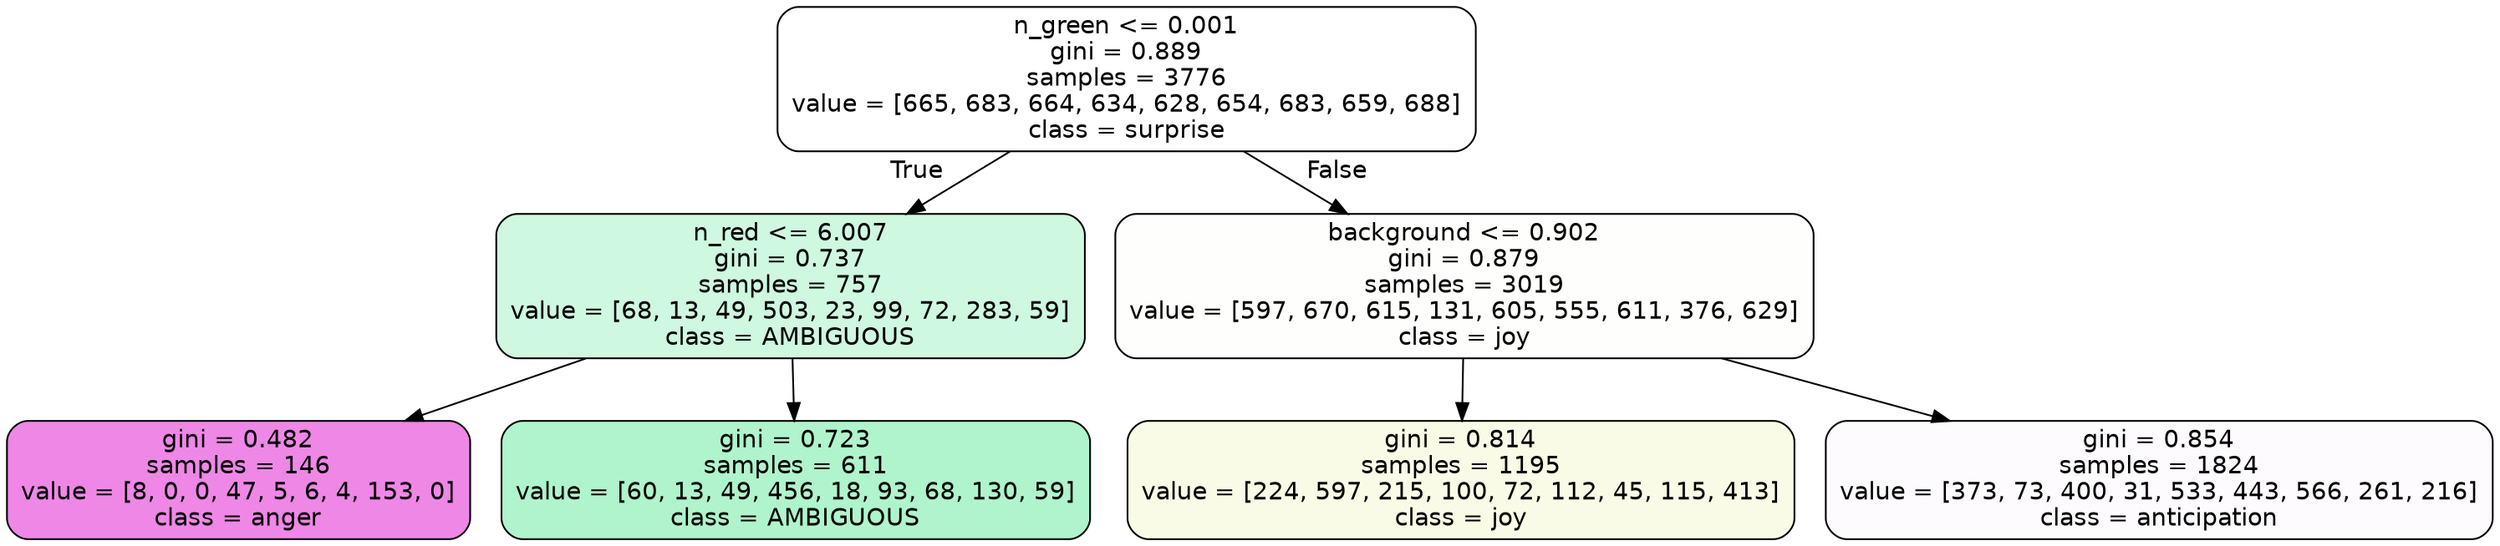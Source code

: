 digraph Tree {
node [shape=box, style="filled, rounded", color="black", fontname=helvetica] ;
edge [fontname=helvetica] ;
0 [label="n_green <= 0.001\ngini = 0.889\nsamples = 3776\nvalue = [665, 683, 664, 634, 628, 654, 683, 659, 688]\nclass = surprise", fillcolor="#e5396400"] ;
1 [label="n_red <= 6.007\ngini = 0.737\nsamples = 757\nvalue = [68, 13, 49, 503, 23, 99, 72, 283, 59]\nclass = AMBIGUOUS", fillcolor="#39e5813f"] ;
0 -> 1 [labeldistance=2.5, labelangle=45, headlabel="True"] ;
2 [label="gini = 0.482\nsamples = 146\nvalue = [8, 0, 0, 47, 5, 6, 4, 153, 0]\nclass = anger", fillcolor="#e539d79a"] ;
1 -> 2 ;
3 [label="gini = 0.723\nsamples = 611\nvalue = [60, 13, 49, 456, 18, 93, 68, 130, 59]\nclass = AMBIGUOUS", fillcolor="#39e58166"] ;
1 -> 3 ;
4 [label="background <= 0.902\ngini = 0.879\nsamples = 3019\nvalue = [597, 670, 615, 131, 605, 555, 611, 376, 629]\nclass = joy", fillcolor="#d7e53903"] ;
0 -> 4 [labeldistance=2.5, labelangle=-45, headlabel="False"] ;
5 [label="gini = 0.814\nsamples = 1195\nvalue = [224, 597, 215, 100, 72, 112, 45, 115, 413]\nclass = joy", fillcolor="#d7e53920"] ;
4 -> 5 ;
6 [label="gini = 0.854\nsamples = 1824\nvalue = [373, 73, 400, 31, 533, 443, 566, 261, 216]\nclass = anticipation", fillcolor="#8139e504"] ;
4 -> 6 ;
}